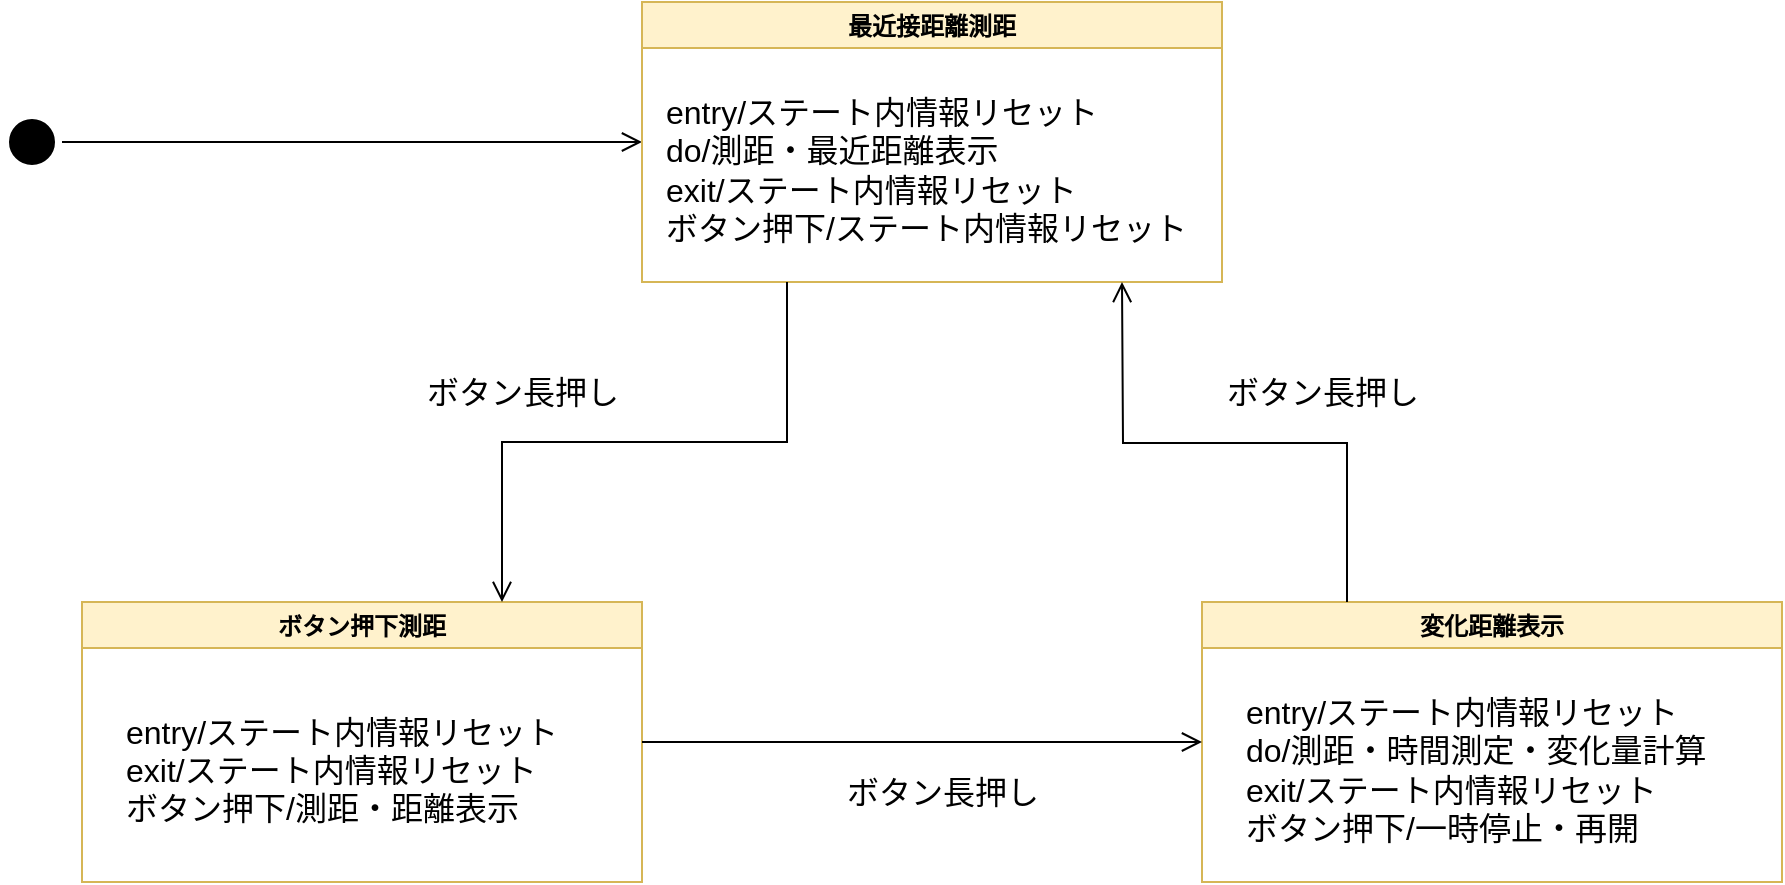 <mxfile version="20.3.0" type="github">
  <diagram name="Page-1" id="58cdce13-f638-feb5-8d6f-7d28b1aa9fa0">
    <mxGraphModel dx="1183" dy="725" grid="1" gridSize="10" guides="1" tooltips="1" connect="1" arrows="1" fold="1" page="1" pageScale="1" pageWidth="1100" pageHeight="850" background="none" math="0" shadow="0">
      <root>
        <mxCell id="0" />
        <mxCell id="1" parent="0" />
        <mxCell id="382b91b5511bd0f7-1" value="" style="ellipse;html=1;shape=startState;fillColor=#000000;strokeColor=#000000;rounded=0;shadow=0;comic=0;labelBackgroundColor=none;fontFamily=Verdana;fontSize=12;fontColor=#000000;align=center;direction=south;" parent="1" vertex="1">
          <mxGeometry x="80" y="135" width="30" height="30" as="geometry" />
        </mxCell>
        <mxCell id="2a3bc250acf0617d-9" style="edgeStyle=orthogonalEdgeStyle;html=1;labelBackgroundColor=none;endArrow=open;endSize=8;strokeColor=#000000;fontFamily=Verdana;fontSize=12;align=left;rounded=0;fontColor=#000000;" parent="1" source="382b91b5511bd0f7-1" edge="1">
          <mxGeometry relative="1" as="geometry">
            <mxPoint x="400" y="150" as="targetPoint" />
          </mxGeometry>
        </mxCell>
        <mxCell id="tSrQEn2e4U55PbRZDWcC-7" value="最近接距離測距" style="swimlane;fillColor=#fff2cc;strokeColor=#d6b656;rounded=0;" vertex="1" parent="1">
          <mxGeometry x="400" y="80" width="290" height="140" as="geometry" />
        </mxCell>
        <mxCell id="tSrQEn2e4U55PbRZDWcC-9" value="entry/ステート内情報リセット&lt;br&gt;do/測距・最近距離表示&lt;br&gt;exit/ステート内情報リセット&lt;br&gt;ボタン押下/ステート内情報リセット" style="text;html=1;align=left;verticalAlign=middle;resizable=0;points=[];autosize=1;strokeColor=none;fillColor=none;fontSize=16;rounded=0;glass=0;sketch=0;shadow=0;fillStyle=dots;" vertex="1" parent="tSrQEn2e4U55PbRZDWcC-7">
          <mxGeometry x="10" y="39" width="280" height="90" as="geometry" />
        </mxCell>
        <mxCell id="tSrQEn2e4U55PbRZDWcC-15" value="ボタン押下測距" style="swimlane;fillColor=#fff2cc;strokeColor=#d6b656;rounded=0;" vertex="1" parent="1">
          <mxGeometry x="120" y="380" width="280" height="140" as="geometry" />
        </mxCell>
        <mxCell id="tSrQEn2e4U55PbRZDWcC-16" value="entry/ステート内情報リセット&lt;br&gt;exit/ステート内情報リセット&lt;br&gt;ボタン押下/測距・距離表示" style="text;html=1;align=left;verticalAlign=middle;resizable=0;points=[];autosize=1;strokeColor=none;fillColor=none;fontSize=16;rounded=0;glass=0;sketch=0;shadow=0;fillStyle=dots;" vertex="1" parent="tSrQEn2e4U55PbRZDWcC-15">
          <mxGeometry x="20" y="49" width="240" height="70" as="geometry" />
        </mxCell>
        <mxCell id="tSrQEn2e4U55PbRZDWcC-17" value="変化距離表示" style="swimlane;fillColor=#fff2cc;strokeColor=#d6b656;rounded=0;" vertex="1" parent="1">
          <mxGeometry x="680" y="380" width="290" height="140" as="geometry" />
        </mxCell>
        <mxCell id="tSrQEn2e4U55PbRZDWcC-18" value="entry/ステート内情報リセット&lt;br&gt;do/測距・時間測定・変化量計算&lt;br&gt;exit/ステート内情報リセット&lt;br&gt;ボタン押下/一時停止・再開" style="text;html=1;align=left;verticalAlign=middle;resizable=0;points=[];autosize=1;strokeColor=none;fillColor=none;fontSize=16;rounded=0;glass=0;sketch=0;shadow=0;fillStyle=dots;" vertex="1" parent="tSrQEn2e4U55PbRZDWcC-17">
          <mxGeometry x="20" y="39" width="250" height="90" as="geometry" />
        </mxCell>
        <mxCell id="tSrQEn2e4U55PbRZDWcC-19" style="edgeStyle=orthogonalEdgeStyle;html=1;labelBackgroundColor=none;endArrow=open;endSize=8;strokeColor=#000000;fontFamily=Verdana;fontSize=12;align=left;rounded=0;exitX=0.25;exitY=1;exitDx=0;exitDy=0;entryX=0.75;entryY=0;entryDx=0;entryDy=0;" edge="1" parent="1" source="tSrQEn2e4U55PbRZDWcC-7" target="tSrQEn2e4U55PbRZDWcC-15">
          <mxGeometry relative="1" as="geometry">
            <mxPoint x="370" y="360" as="sourcePoint" />
            <mxPoint x="660" y="360" as="targetPoint" />
          </mxGeometry>
        </mxCell>
        <mxCell id="tSrQEn2e4U55PbRZDWcC-20" style="edgeStyle=orthogonalEdgeStyle;html=1;labelBackgroundColor=none;endArrow=open;endSize=8;strokeColor=#000000;fontFamily=Verdana;fontSize=12;align=left;rounded=0;exitX=0.25;exitY=0;exitDx=0;exitDy=0;" edge="1" parent="1" source="tSrQEn2e4U55PbRZDWcC-17">
          <mxGeometry relative="1" as="geometry">
            <mxPoint x="480" y="230" as="sourcePoint" />
            <mxPoint x="640" y="220" as="targetPoint" />
          </mxGeometry>
        </mxCell>
        <mxCell id="tSrQEn2e4U55PbRZDWcC-21" style="edgeStyle=orthogonalEdgeStyle;html=1;labelBackgroundColor=none;endArrow=open;endSize=8;strokeColor=#000000;fontFamily=Verdana;fontSize=12;align=left;rounded=0;exitX=1;exitY=0.5;exitDx=0;exitDy=0;entryX=0;entryY=0.5;entryDx=0;entryDy=0;" edge="1" parent="1" source="tSrQEn2e4U55PbRZDWcC-15" target="tSrQEn2e4U55PbRZDWcC-17">
          <mxGeometry relative="1" as="geometry">
            <mxPoint x="430" y="460" as="sourcePoint" />
            <mxPoint x="680" y="460" as="targetPoint" />
          </mxGeometry>
        </mxCell>
        <mxCell id="tSrQEn2e4U55PbRZDWcC-22" value="ボタン長押し&lt;span style=&quot;color: rgba(0, 0, 0, 0); font-family: monospace; font-size: 0px; text-align: start;&quot;&gt;%3CmxGraphModel%3E%3Croot%3E%3CmxCell%20id%3D%220%22%2F%3E%3CmxCell%20id%3D%221%22%20parent%3D%220%22%2F%3E%3CmxCell%20id%3D%222%22%20style%3D%22edgeStyle%3DorthogonalEdgeStyle%3Bhtml%3D1%3BlabelBackgroundColor%3Dnone%3BendArrow%3Dopen%3BendSize%3D8%3BstrokeColor%3D%23ff0000%3BfontFamily%3DVerdana%3BfontSize%3D12%3Balign%3Dleft%3Brounded%3D0%3B%22%20edge%3D%221%22%20parent%3D%221%22%3E%3CmxGeometry%20relative%3D%221%22%20as%3D%22geometry%22%3E%3CmxPoint%20x%3D%22110%22%20y%3D%22150%22%20as%3D%22sourcePoint%22%2F%3E%3CmxPoint%20x%3D%22400%22%20y%3D%22150%22%20as%3D%22targetPoint%22%2F%3E%3C%2FmxGeometry%3E%3C%2FmxCell%3E%3C%2Froot%3E%3C%2FmxGraphModel%3E&lt;/span&gt;" style="text;html=1;align=center;verticalAlign=middle;resizable=0;points=[];autosize=1;strokeColor=none;fillColor=none;fontSize=16;fontColor=#000000;" vertex="1" parent="1">
          <mxGeometry x="280" y="260" width="120" height="30" as="geometry" />
        </mxCell>
        <mxCell id="tSrQEn2e4U55PbRZDWcC-23" value="ボタン長押し&lt;span style=&quot;color: rgba(0, 0, 0, 0); font-family: monospace; font-size: 0px; text-align: start;&quot;&gt;%3CmxGraphModel%3E%3Croot%3E%3CmxCell%20id%3D%220%22%2F%3E%3CmxCell%20id%3D%221%22%20parent%3D%220%22%2F%3E%3CmxCell%20id%3D%222%22%20style%3D%22edgeStyle%3DorthogonalEdgeStyle%3Bhtml%3D1%3BlabelBackgroundColor%3Dnone%3BendArrow%3Dopen%3BendSize%3D8%3BstrokeColor%3D%23ff0000%3BfontFamily%3DVerdana%3BfontSize%3D12%3Balign%3Dleft%3Brounded%3D0%3B%22%20edge%3D%221%22%20parent%3D%221%22%3E%3CmxGeometry%20relative%3D%221%22%20as%3D%22geometry%22%3E%3CmxPoint%20x%3D%22110%22%20y%3D%22150%22%20as%3D%22sourcePoint%22%2F%3E%3CmxPoint%20x%3D%22400%22%20y%3D%22150%22%20as%3D%22targetPoint%22%2F%3E%3C%2FmxGeometry%3E%3C%2FmxCell%3E%3C%2Froot%3E%3C%2FmxGraphModel%3E&lt;/span&gt;" style="text;html=1;align=center;verticalAlign=middle;resizable=0;points=[];autosize=1;strokeColor=none;fillColor=none;fontSize=16;fontColor=#000000;" vertex="1" parent="1">
          <mxGeometry x="490" y="460" width="120" height="30" as="geometry" />
        </mxCell>
        <mxCell id="tSrQEn2e4U55PbRZDWcC-24" value="ボタン長押し&lt;span style=&quot;color: rgba(0, 0, 0, 0); font-family: monospace; font-size: 0px; text-align: start;&quot;&gt;%3CmxGraphModel%3E%3Croot%3E%3CmxCell%20id%3D%220%22%2F%3E%3CmxCell%20id%3D%221%22%20parent%3D%220%22%2F%3E%3CmxCell%20id%3D%222%22%20style%3D%22edgeStyle%3DorthogonalEdgeStyle%3Bhtml%3D1%3BlabelBackgroundColor%3Dnone%3BendArrow%3Dopen%3BendSize%3D8%3BstrokeColor%3D%23ff0000%3BfontFamily%3DVerdana%3BfontSize%3D12%3Balign%3Dleft%3Brounded%3D0%3B%22%20edge%3D%221%22%20parent%3D%221%22%3E%3CmxGeometry%20relative%3D%221%22%20as%3D%22geometry%22%3E%3CmxPoint%20x%3D%22110%22%20y%3D%22150%22%20as%3D%22sourcePoint%22%2F%3E%3CmxPoint%20x%3D%22400%22%20y%3D%22150%22%20as%3D%22targetPoint%22%2F%3E%3C%2FmxGeometry%3E%3C%2FmxCell%3E%3C%2Froot%3E%3C%2FmxGraphModel%3E&lt;/span&gt;" style="text;html=1;align=center;verticalAlign=middle;resizable=0;points=[];autosize=1;strokeColor=none;fillColor=none;fontSize=16;fontColor=#000000;" vertex="1" parent="1">
          <mxGeometry x="680" y="260" width="120" height="30" as="geometry" />
        </mxCell>
      </root>
    </mxGraphModel>
  </diagram>
</mxfile>
